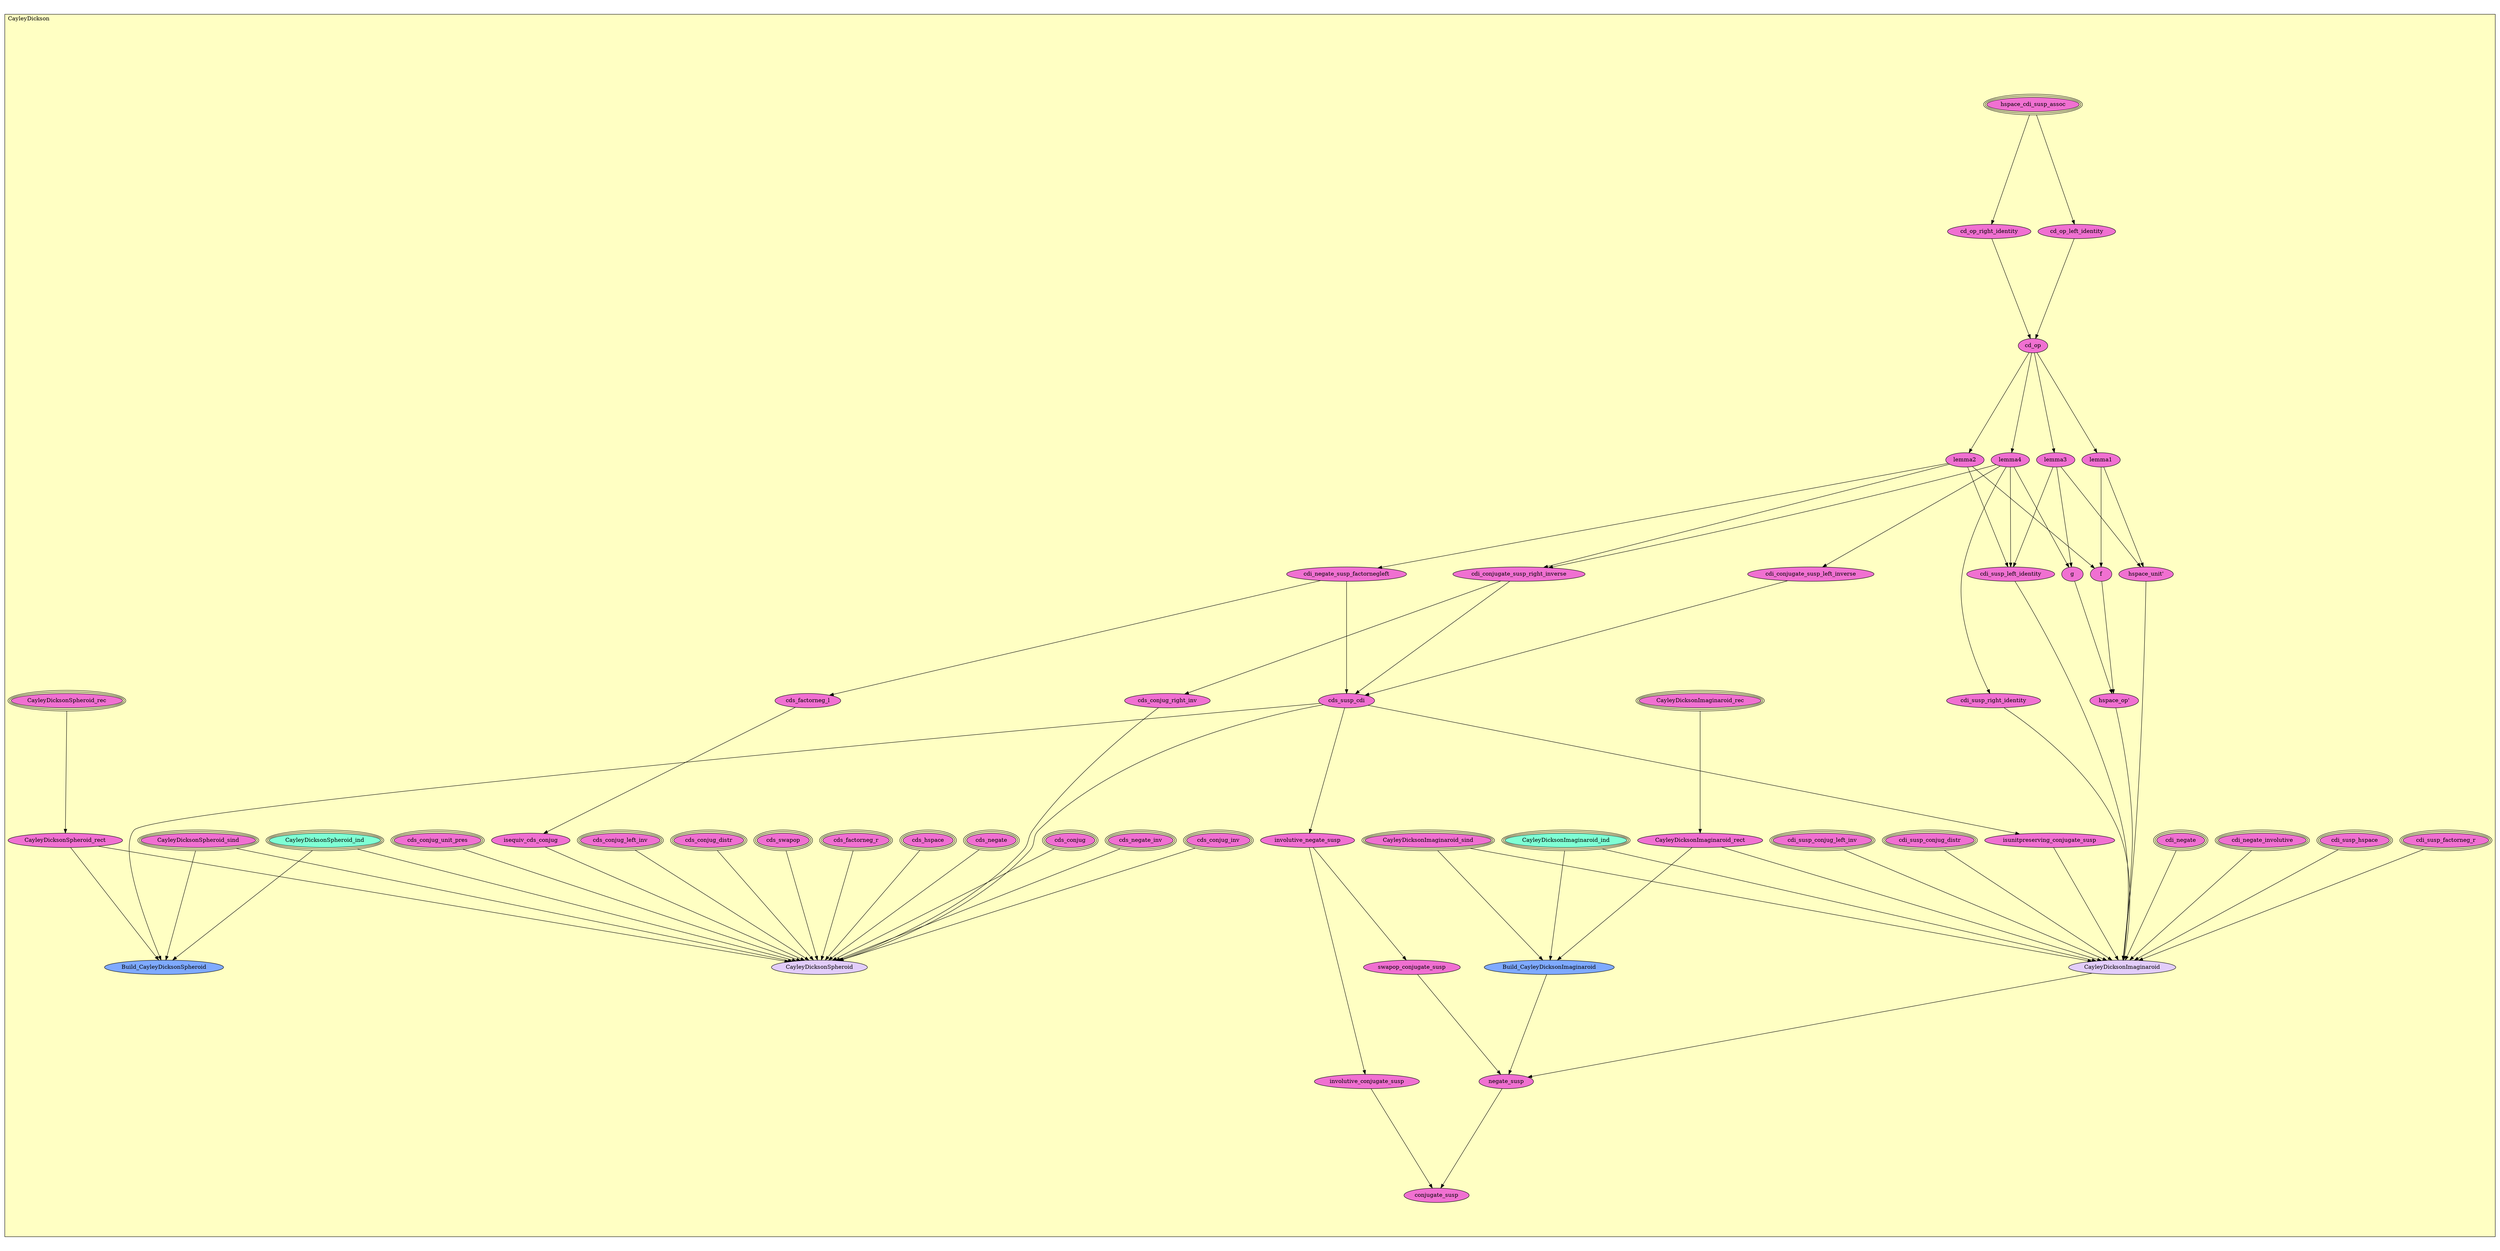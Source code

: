 digraph HoTT_Homotopy_CayleyDickson {
  graph [ratio=0.5]
  node [style=filled]
CayleyDickson_hspace_cdi_susp_assoc [label="hspace_cdi_susp_assoc", URL=<CayleyDickson.html#hspace_cdi_susp_assoc>, peripheries=3, fillcolor="#F070D1"] ;
CayleyDickson_cd_op_right_identity [label="cd_op_right_identity", URL=<CayleyDickson.html#cd_op_right_identity>, fillcolor="#F070D1"] ;
CayleyDickson_cd_op_left_identity [label="cd_op_left_identity", URL=<CayleyDickson.html#cd_op_left_identity>, fillcolor="#F070D1"] ;
CayleyDickson_cd_op [label="cd_op", URL=<CayleyDickson.html#cd_op>, fillcolor="#F070D1"] ;
CayleyDickson_lemma4 [label="lemma4", URL=<CayleyDickson.html#lemma4>, fillcolor="#F070D1"] ;
CayleyDickson_lemma3 [label="lemma3", URL=<CayleyDickson.html#lemma3>, fillcolor="#F070D1"] ;
CayleyDickson_lemma2 [label="lemma2", URL=<CayleyDickson.html#lemma2>, fillcolor="#F070D1"] ;
CayleyDickson_lemma1 [label="lemma1", URL=<CayleyDickson.html#lemma1>, fillcolor="#F070D1"] ;
CayleyDickson_g [label="g", URL=<CayleyDickson.html#g>, fillcolor="#F070D1"] ;
CayleyDickson_f [label="f", URL=<CayleyDickson.html#f>, fillcolor="#F070D1"] ;
CayleyDickson_hspace_unit_ [label="hspace_unit'", URL=<CayleyDickson.html#hspace_unit'>, fillcolor="#F070D1"] ;
CayleyDickson_hspace_op_ [label="hspace_op'", URL=<CayleyDickson.html#hspace_op'>, fillcolor="#F070D1"] ;
CayleyDickson_cdi_negate_susp_factornegleft [label="cdi_negate_susp_factornegleft", URL=<CayleyDickson.html#cdi_negate_susp_factornegleft>, fillcolor="#F070D1"] ;
CayleyDickson_cdi_susp_right_identity [label="cdi_susp_right_identity", URL=<CayleyDickson.html#cdi_susp_right_identity>, fillcolor="#F070D1"] ;
CayleyDickson_cdi_susp_left_identity [label="cdi_susp_left_identity", URL=<CayleyDickson.html#cdi_susp_left_identity>, fillcolor="#F070D1"] ;
CayleyDickson_cdi_conjugate_susp_right_inverse [label="cdi_conjugate_susp_right_inverse", URL=<CayleyDickson.html#cdi_conjugate_susp_right_inverse>, fillcolor="#F070D1"] ;
CayleyDickson_cdi_conjugate_susp_left_inverse [label="cdi_conjugate_susp_left_inverse", URL=<CayleyDickson.html#cdi_conjugate_susp_left_inverse>, fillcolor="#F070D1"] ;
CayleyDickson_cds_susp_cdi [label="cds_susp_cdi", URL=<CayleyDickson.html#cds_susp_cdi>, fillcolor="#F070D1"] ;
CayleyDickson_isunitpreserving_conjugate_susp [label="isunitpreserving_conjugate_susp", URL=<CayleyDickson.html#isunitpreserving_conjugate_susp>, fillcolor="#F070D1"] ;
CayleyDickson_cdi_susp_conjug_distr [label="cdi_susp_conjug_distr", URL=<CayleyDickson.html#cdi_susp_conjug_distr>, peripheries=3, fillcolor="#F070D1"] ;
CayleyDickson_cdi_susp_conjug_left_inv [label="cdi_susp_conjug_left_inv", URL=<CayleyDickson.html#cdi_susp_conjug_left_inv>, peripheries=3, fillcolor="#F070D1"] ;
CayleyDickson_cdi_susp_factorneg_r [label="cdi_susp_factorneg_r", URL=<CayleyDickson.html#cdi_susp_factorneg_r>, peripheries=3, fillcolor="#F070D1"] ;
CayleyDickson_cdi_susp_hspace [label="cdi_susp_hspace", URL=<CayleyDickson.html#cdi_susp_hspace>, peripheries=3, fillcolor="#F070D1"] ;
CayleyDickson_cdi_negate_involutive [label="cdi_negate_involutive", URL=<CayleyDickson.html#cdi_negate_involutive>, peripheries=3, fillcolor="#F070D1"] ;
CayleyDickson_cdi_negate [label="cdi_negate", URL=<CayleyDickson.html#cdi_negate>, peripheries=3, fillcolor="#F070D1"] ;
CayleyDickson_CayleyDicksonImaginaroid_sind [label="CayleyDicksonImaginaroid_sind", URL=<CayleyDickson.html#CayleyDicksonImaginaroid_sind>, peripheries=3, fillcolor="#F070D1"] ;
CayleyDickson_CayleyDicksonImaginaroid_rec [label="CayleyDicksonImaginaroid_rec", URL=<CayleyDickson.html#CayleyDicksonImaginaroid_rec>, peripheries=3, fillcolor="#F070D1"] ;
CayleyDickson_CayleyDicksonImaginaroid_ind [label="CayleyDicksonImaginaroid_ind", URL=<CayleyDickson.html#CayleyDicksonImaginaroid_ind>, peripheries=3, fillcolor="#7FFFD4"] ;
CayleyDickson_CayleyDicksonImaginaroid_rect [label="CayleyDicksonImaginaroid_rect", URL=<CayleyDickson.html#CayleyDicksonImaginaroid_rect>, fillcolor="#F070D1"] ;
CayleyDickson_Build_CayleyDicksonImaginaroid [label="Build_CayleyDicksonImaginaroid", URL=<CayleyDickson.html#Build_CayleyDicksonImaginaroid>, fillcolor="#7FAAFF"] ;
CayleyDickson_CayleyDicksonImaginaroid [label="CayleyDicksonImaginaroid", URL=<CayleyDickson.html#CayleyDicksonImaginaroid>, fillcolor="#E2CDFA"] ;
CayleyDickson_involutive_negate_susp [label="involutive_negate_susp", URL=<CayleyDickson.html#involutive_negate_susp>, fillcolor="#F070D1"] ;
CayleyDickson_involutive_conjugate_susp [label="involutive_conjugate_susp", URL=<CayleyDickson.html#involutive_conjugate_susp>, fillcolor="#F070D1"] ;
CayleyDickson_swapop_conjugate_susp [label="swapop_conjugate_susp", URL=<CayleyDickson.html#swapop_conjugate_susp>, fillcolor="#F070D1"] ;
CayleyDickson_negate_susp [label="negate_susp", URL=<CayleyDickson.html#negate_susp>, fillcolor="#F070D1"] ;
CayleyDickson_conjugate_susp [label="conjugate_susp", URL=<CayleyDickson.html#conjugate_susp>, fillcolor="#F070D1"] ;
CayleyDickson_cds_conjug_right_inv [label="cds_conjug_right_inv", URL=<CayleyDickson.html#cds_conjug_right_inv>, fillcolor="#F070D1"] ;
CayleyDickson_cds_factorneg_l [label="cds_factorneg_l", URL=<CayleyDickson.html#cds_factorneg_l>, fillcolor="#F070D1"] ;
CayleyDickson_isequiv_cds_conjug [label="isequiv_cds_conjug", URL=<CayleyDickson.html#isequiv_cds_conjug>, fillcolor="#F070D1"] ;
CayleyDickson_cds_factorneg_r [label="cds_factorneg_r", URL=<CayleyDickson.html#cds_factorneg_r>, peripheries=3, fillcolor="#F070D1"] ;
CayleyDickson_cds_swapop [label="cds_swapop", URL=<CayleyDickson.html#cds_swapop>, peripheries=3, fillcolor="#F070D1"] ;
CayleyDickson_cds_conjug_distr [label="cds_conjug_distr", URL=<CayleyDickson.html#cds_conjug_distr>, peripheries=3, fillcolor="#F070D1"] ;
CayleyDickson_cds_conjug_left_inv [label="cds_conjug_left_inv", URL=<CayleyDickson.html#cds_conjug_left_inv>, peripheries=3, fillcolor="#F070D1"] ;
CayleyDickson_cds_conjug_unit_pres [label="cds_conjug_unit_pres", URL=<CayleyDickson.html#cds_conjug_unit_pres>, peripheries=3, fillcolor="#F070D1"] ;
CayleyDickson_cds_conjug_inv [label="cds_conjug_inv", URL=<CayleyDickson.html#cds_conjug_inv>, peripheries=3, fillcolor="#F070D1"] ;
CayleyDickson_cds_negate_inv [label="cds_negate_inv", URL=<CayleyDickson.html#cds_negate_inv>, peripheries=3, fillcolor="#F070D1"] ;
CayleyDickson_cds_conjug [label="cds_conjug", URL=<CayleyDickson.html#cds_conjug>, peripheries=3, fillcolor="#F070D1"] ;
CayleyDickson_cds_negate [label="cds_negate", URL=<CayleyDickson.html#cds_negate>, peripheries=3, fillcolor="#F070D1"] ;
CayleyDickson_cds_hspace [label="cds_hspace", URL=<CayleyDickson.html#cds_hspace>, peripheries=3, fillcolor="#F070D1"] ;
CayleyDickson_CayleyDicksonSpheroid_sind [label="CayleyDicksonSpheroid_sind", URL=<CayleyDickson.html#CayleyDicksonSpheroid_sind>, peripheries=3, fillcolor="#F070D1"] ;
CayleyDickson_CayleyDicksonSpheroid_rec [label="CayleyDicksonSpheroid_rec", URL=<CayleyDickson.html#CayleyDicksonSpheroid_rec>, peripheries=3, fillcolor="#F070D1"] ;
CayleyDickson_CayleyDicksonSpheroid_ind [label="CayleyDicksonSpheroid_ind", URL=<CayleyDickson.html#CayleyDicksonSpheroid_ind>, peripheries=3, fillcolor="#7FFFD4"] ;
CayleyDickson_CayleyDicksonSpheroid_rect [label="CayleyDicksonSpheroid_rect", URL=<CayleyDickson.html#CayleyDicksonSpheroid_rect>, fillcolor="#F070D1"] ;
CayleyDickson_Build_CayleyDicksonSpheroid [label="Build_CayleyDicksonSpheroid", URL=<CayleyDickson.html#Build_CayleyDicksonSpheroid>, fillcolor="#7FAAFF"] ;
CayleyDickson_CayleyDicksonSpheroid [label="CayleyDicksonSpheroid", URL=<CayleyDickson.html#CayleyDicksonSpheroid>, fillcolor="#E2CDFA"] ;
  CayleyDickson_hspace_cdi_susp_assoc -> CayleyDickson_cd_op_right_identity [] ;
  CayleyDickson_hspace_cdi_susp_assoc -> CayleyDickson_cd_op_left_identity [] ;
  CayleyDickson_cd_op_right_identity -> CayleyDickson_cd_op [] ;
  CayleyDickson_cd_op_left_identity -> CayleyDickson_cd_op [] ;
  CayleyDickson_cd_op -> CayleyDickson_lemma4 [] ;
  CayleyDickson_cd_op -> CayleyDickson_lemma3 [] ;
  CayleyDickson_cd_op -> CayleyDickson_lemma2 [] ;
  CayleyDickson_cd_op -> CayleyDickson_lemma1 [] ;
  CayleyDickson_lemma4 -> CayleyDickson_g [] ;
  CayleyDickson_lemma4 -> CayleyDickson_cdi_susp_right_identity [] ;
  CayleyDickson_lemma4 -> CayleyDickson_cdi_susp_left_identity [] ;
  CayleyDickson_lemma4 -> CayleyDickson_cdi_conjugate_susp_right_inverse [] ;
  CayleyDickson_lemma4 -> CayleyDickson_cdi_conjugate_susp_left_inverse [] ;
  CayleyDickson_lemma3 -> CayleyDickson_g [] ;
  CayleyDickson_lemma3 -> CayleyDickson_hspace_unit_ [] ;
  CayleyDickson_lemma3 -> CayleyDickson_cdi_susp_left_identity [] ;
  CayleyDickson_lemma2 -> CayleyDickson_f [] ;
  CayleyDickson_lemma2 -> CayleyDickson_cdi_negate_susp_factornegleft [] ;
  CayleyDickson_lemma2 -> CayleyDickson_cdi_susp_left_identity [] ;
  CayleyDickson_lemma2 -> CayleyDickson_cdi_conjugate_susp_right_inverse [] ;
  CayleyDickson_lemma1 -> CayleyDickson_f [] ;
  CayleyDickson_lemma1 -> CayleyDickson_hspace_unit_ [] ;
  CayleyDickson_g -> CayleyDickson_hspace_op_ [] ;
  CayleyDickson_f -> CayleyDickson_hspace_op_ [] ;
  CayleyDickson_hspace_unit_ -> CayleyDickson_CayleyDicksonImaginaroid [] ;
  CayleyDickson_hspace_op_ -> CayleyDickson_CayleyDicksonImaginaroid [] ;
  CayleyDickson_cdi_negate_susp_factornegleft -> CayleyDickson_cds_susp_cdi [] ;
  CayleyDickson_cdi_negate_susp_factornegleft -> CayleyDickson_cds_factorneg_l [] ;
  CayleyDickson_cdi_susp_right_identity -> CayleyDickson_CayleyDicksonImaginaroid [] ;
  CayleyDickson_cdi_susp_left_identity -> CayleyDickson_CayleyDicksonImaginaroid [] ;
  CayleyDickson_cdi_conjugate_susp_right_inverse -> CayleyDickson_cds_susp_cdi [] ;
  CayleyDickson_cdi_conjugate_susp_right_inverse -> CayleyDickson_cds_conjug_right_inv [] ;
  CayleyDickson_cdi_conjugate_susp_left_inverse -> CayleyDickson_cds_susp_cdi [] ;
  CayleyDickson_cds_susp_cdi -> CayleyDickson_isunitpreserving_conjugate_susp [] ;
  CayleyDickson_cds_susp_cdi -> CayleyDickson_involutive_negate_susp [] ;
  CayleyDickson_cds_susp_cdi -> CayleyDickson_Build_CayleyDicksonSpheroid [] ;
  CayleyDickson_cds_susp_cdi -> CayleyDickson_CayleyDicksonSpheroid [] ;
  CayleyDickson_isunitpreserving_conjugate_susp -> CayleyDickson_CayleyDicksonImaginaroid [] ;
  CayleyDickson_cdi_susp_conjug_distr -> CayleyDickson_CayleyDicksonImaginaroid [] ;
  CayleyDickson_cdi_susp_conjug_left_inv -> CayleyDickson_CayleyDicksonImaginaroid [] ;
  CayleyDickson_cdi_susp_factorneg_r -> CayleyDickson_CayleyDicksonImaginaroid [] ;
  CayleyDickson_cdi_susp_hspace -> CayleyDickson_CayleyDicksonImaginaroid [] ;
  CayleyDickson_cdi_negate_involutive -> CayleyDickson_CayleyDicksonImaginaroid [] ;
  CayleyDickson_cdi_negate -> CayleyDickson_CayleyDicksonImaginaroid [] ;
  CayleyDickson_CayleyDicksonImaginaroid_sind -> CayleyDickson_Build_CayleyDicksonImaginaroid [] ;
  CayleyDickson_CayleyDicksonImaginaroid_sind -> CayleyDickson_CayleyDicksonImaginaroid [] ;
  CayleyDickson_CayleyDicksonImaginaroid_rec -> CayleyDickson_CayleyDicksonImaginaroid_rect [] ;
  CayleyDickson_CayleyDicksonImaginaroid_ind -> CayleyDickson_Build_CayleyDicksonImaginaroid [] ;
  CayleyDickson_CayleyDicksonImaginaroid_ind -> CayleyDickson_CayleyDicksonImaginaroid [] ;
  CayleyDickson_CayleyDicksonImaginaroid_rect -> CayleyDickson_Build_CayleyDicksonImaginaroid [] ;
  CayleyDickson_CayleyDicksonImaginaroid_rect -> CayleyDickson_CayleyDicksonImaginaroid [] ;
  CayleyDickson_Build_CayleyDicksonImaginaroid -> CayleyDickson_negate_susp [] ;
  CayleyDickson_CayleyDicksonImaginaroid -> CayleyDickson_negate_susp [] ;
  CayleyDickson_involutive_negate_susp -> CayleyDickson_involutive_conjugate_susp [] ;
  CayleyDickson_involutive_negate_susp -> CayleyDickson_swapop_conjugate_susp [] ;
  CayleyDickson_involutive_conjugate_susp -> CayleyDickson_conjugate_susp [] ;
  CayleyDickson_swapop_conjugate_susp -> CayleyDickson_negate_susp [] ;
  CayleyDickson_negate_susp -> CayleyDickson_conjugate_susp [] ;
  CayleyDickson_cds_conjug_right_inv -> CayleyDickson_CayleyDicksonSpheroid [] ;
  CayleyDickson_cds_factorneg_l -> CayleyDickson_isequiv_cds_conjug [] ;
  CayleyDickson_isequiv_cds_conjug -> CayleyDickson_CayleyDicksonSpheroid [] ;
  CayleyDickson_cds_factorneg_r -> CayleyDickson_CayleyDicksonSpheroid [] ;
  CayleyDickson_cds_swapop -> CayleyDickson_CayleyDicksonSpheroid [] ;
  CayleyDickson_cds_conjug_distr -> CayleyDickson_CayleyDicksonSpheroid [] ;
  CayleyDickson_cds_conjug_left_inv -> CayleyDickson_CayleyDicksonSpheroid [] ;
  CayleyDickson_cds_conjug_unit_pres -> CayleyDickson_CayleyDicksonSpheroid [] ;
  CayleyDickson_cds_conjug_inv -> CayleyDickson_CayleyDicksonSpheroid [] ;
  CayleyDickson_cds_negate_inv -> CayleyDickson_CayleyDicksonSpheroid [] ;
  CayleyDickson_cds_conjug -> CayleyDickson_CayleyDicksonSpheroid [] ;
  CayleyDickson_cds_negate -> CayleyDickson_CayleyDicksonSpheroid [] ;
  CayleyDickson_cds_hspace -> CayleyDickson_CayleyDicksonSpheroid [] ;
  CayleyDickson_CayleyDicksonSpheroid_sind -> CayleyDickson_Build_CayleyDicksonSpheroid [] ;
  CayleyDickson_CayleyDicksonSpheroid_sind -> CayleyDickson_CayleyDicksonSpheroid [] ;
  CayleyDickson_CayleyDicksonSpheroid_rec -> CayleyDickson_CayleyDicksonSpheroid_rect [] ;
  CayleyDickson_CayleyDicksonSpheroid_ind -> CayleyDickson_Build_CayleyDicksonSpheroid [] ;
  CayleyDickson_CayleyDicksonSpheroid_ind -> CayleyDickson_CayleyDicksonSpheroid [] ;
  CayleyDickson_CayleyDicksonSpheroid_rect -> CayleyDickson_Build_CayleyDicksonSpheroid [] ;
  CayleyDickson_CayleyDicksonSpheroid_rect -> CayleyDickson_CayleyDicksonSpheroid [] ;
subgraph cluster_CayleyDickson { label="CayleyDickson"; fillcolor="#FFFFC3"; labeljust=l; style=filled 
CayleyDickson_CayleyDicksonSpheroid; CayleyDickson_Build_CayleyDicksonSpheroid; CayleyDickson_CayleyDicksonSpheroid_rect; CayleyDickson_CayleyDicksonSpheroid_ind; CayleyDickson_CayleyDicksonSpheroid_rec; CayleyDickson_CayleyDicksonSpheroid_sind; CayleyDickson_cds_hspace; CayleyDickson_cds_negate; CayleyDickson_cds_conjug; CayleyDickson_cds_negate_inv; CayleyDickson_cds_conjug_inv; CayleyDickson_cds_conjug_unit_pres; CayleyDickson_cds_conjug_left_inv; CayleyDickson_cds_conjug_distr; CayleyDickson_cds_swapop; CayleyDickson_cds_factorneg_r; CayleyDickson_isequiv_cds_conjug; CayleyDickson_cds_factorneg_l; CayleyDickson_cds_conjug_right_inv; CayleyDickson_conjugate_susp; CayleyDickson_negate_susp; CayleyDickson_swapop_conjugate_susp; CayleyDickson_involutive_conjugate_susp; CayleyDickson_involutive_negate_susp; CayleyDickson_CayleyDicksonImaginaroid; CayleyDickson_Build_CayleyDicksonImaginaroid; CayleyDickson_CayleyDicksonImaginaroid_rect; CayleyDickson_CayleyDicksonImaginaroid_ind; CayleyDickson_CayleyDicksonImaginaroid_rec; CayleyDickson_CayleyDicksonImaginaroid_sind; CayleyDickson_cdi_negate; CayleyDickson_cdi_negate_involutive; CayleyDickson_cdi_susp_hspace; CayleyDickson_cdi_susp_factorneg_r; CayleyDickson_cdi_susp_conjug_left_inv; CayleyDickson_cdi_susp_conjug_distr; CayleyDickson_isunitpreserving_conjugate_susp; CayleyDickson_cds_susp_cdi; CayleyDickson_cdi_conjugate_susp_left_inverse; CayleyDickson_cdi_conjugate_susp_right_inverse; CayleyDickson_cdi_susp_left_identity; CayleyDickson_cdi_susp_right_identity; CayleyDickson_cdi_negate_susp_factornegleft; CayleyDickson_hspace_op_; CayleyDickson_hspace_unit_; CayleyDickson_f; CayleyDickson_g; CayleyDickson_lemma1; CayleyDickson_lemma2; CayleyDickson_lemma3; CayleyDickson_lemma4; CayleyDickson_cd_op; CayleyDickson_cd_op_left_identity; CayleyDickson_cd_op_right_identity; CayleyDickson_hspace_cdi_susp_assoc; };
} /* END */

